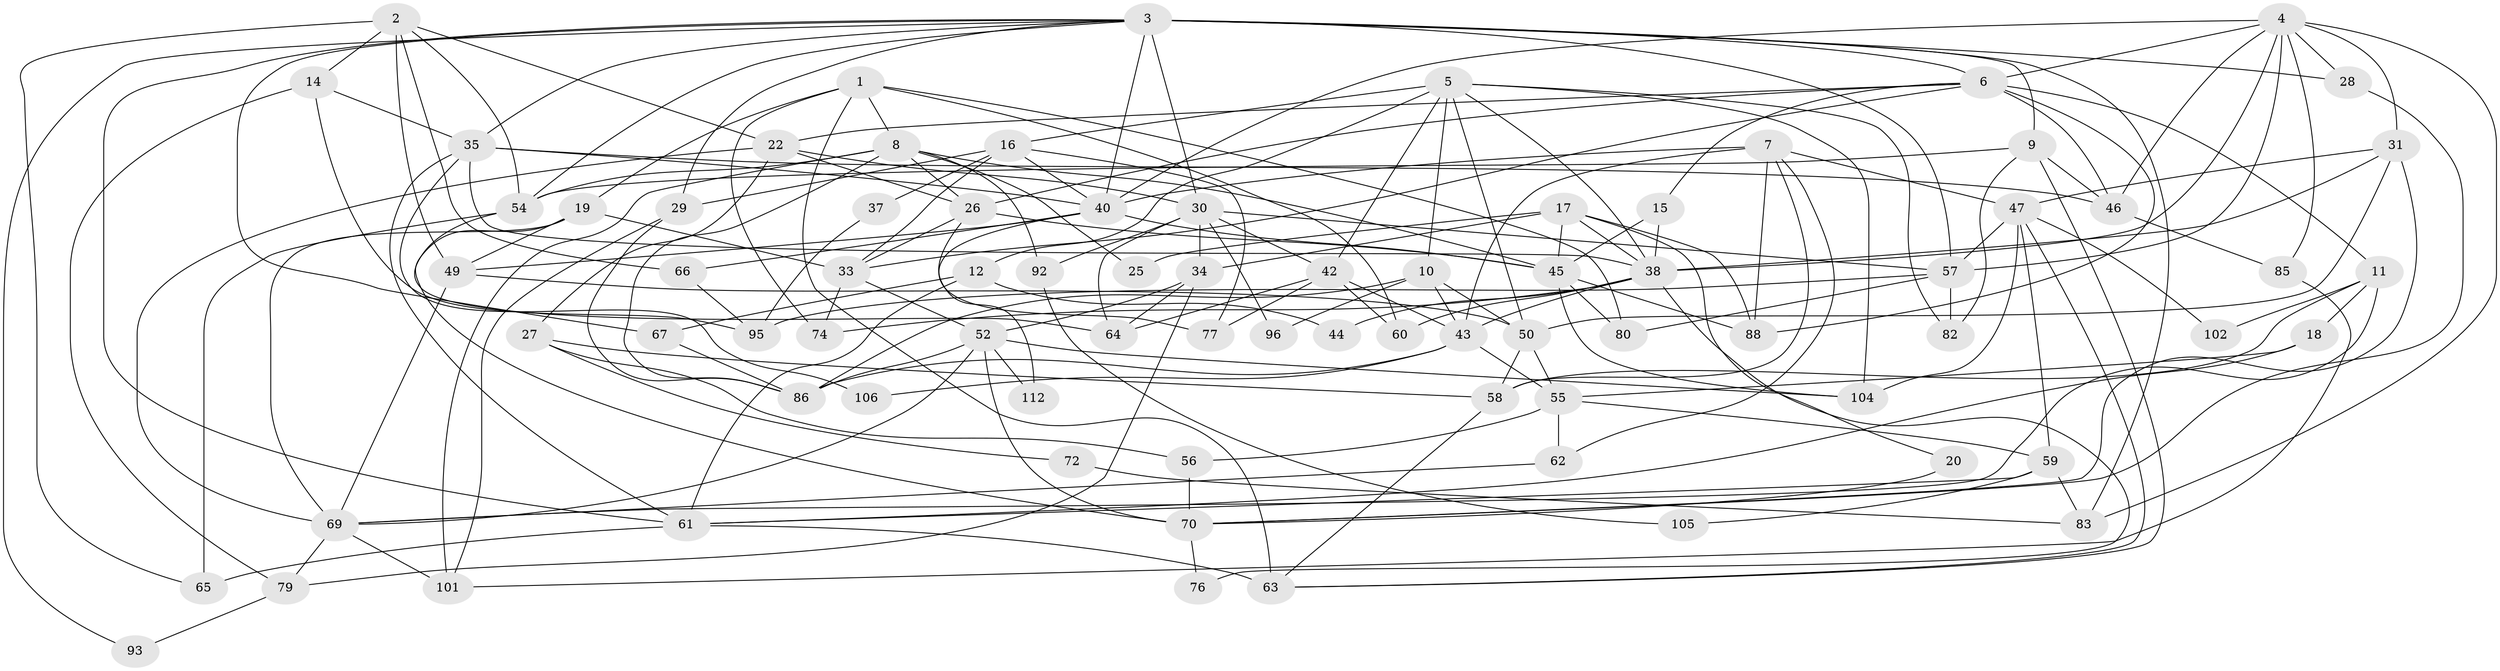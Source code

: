 // original degree distribution, {5: 0.25210084033613445, 6: 0.10084033613445378, 10: 0.008403361344537815, 4: 0.19327731092436976, 3: 0.24369747899159663, 2: 0.17647058823529413, 9: 0.008403361344537815, 7: 0.01680672268907563}
// Generated by graph-tools (version 1.1) at 2025/11/02/27/25 16:11:23]
// undirected, 79 vertices, 193 edges
graph export_dot {
graph [start="1"]
  node [color=gray90,style=filled];
  1 [super="+13"];
  2 [super="+87"];
  3 [super="+51"];
  4 [super="+21"];
  5 [super="+23"];
  6 [super="+118"];
  7 [super="+113"];
  8 [super="+68"];
  9 [super="+53"];
  10 [super="+48"];
  11 [super="+32"];
  12 [super="+39"];
  14 [super="+107"];
  15;
  16;
  17 [super="+24"];
  18;
  19;
  20;
  22 [super="+36"];
  25;
  26 [super="+81"];
  27 [super="+115"];
  28 [super="+103"];
  29 [super="+116"];
  30 [super="+110"];
  31;
  33 [super="+119"];
  34;
  35 [super="+89"];
  37;
  38 [super="+91"];
  40 [super="+41"];
  42 [super="+117"];
  43 [super="+73"];
  44;
  45 [super="+97"];
  46 [super="+84"];
  47 [super="+99"];
  49;
  50 [super="+75"];
  52 [super="+100"];
  54 [super="+94"];
  55;
  56;
  57 [super="+114"];
  58;
  59 [super="+71"];
  60;
  61 [super="+108"];
  62;
  63 [super="+109"];
  64;
  65;
  66;
  67;
  69 [super="+90"];
  70 [super="+98"];
  72;
  74;
  76;
  77 [super="+78"];
  79;
  80;
  82;
  83;
  85;
  86 [super="+111"];
  88;
  92;
  93;
  95;
  96;
  101;
  102;
  104;
  105;
  106;
  112;
  1 -- 60;
  1 -- 19;
  1 -- 74;
  1 -- 8;
  1 -- 80;
  1 -- 63;
  2 -- 54;
  2 -- 49;
  2 -- 65;
  2 -- 66;
  2 -- 22;
  2 -- 14;
  3 -- 83;
  3 -- 9;
  3 -- 54;
  3 -- 61;
  3 -- 93;
  3 -- 67;
  3 -- 57;
  3 -- 30 [weight=2];
  3 -- 35;
  3 -- 40;
  3 -- 28;
  3 -- 6;
  3 -- 29;
  4 -- 85;
  4 -- 38;
  4 -- 40;
  4 -- 83;
  4 -- 28 [weight=2];
  4 -- 31;
  4 -- 6;
  4 -- 57;
  4 -- 46;
  5 -- 12;
  5 -- 16;
  5 -- 82;
  5 -- 50;
  5 -- 104;
  5 -- 42;
  5 -- 10;
  5 -- 38;
  6 -- 11;
  6 -- 88;
  6 -- 26;
  6 -- 22;
  6 -- 33;
  6 -- 15;
  6 -- 46;
  7 -- 62;
  7 -- 43 [weight=2];
  7 -- 88;
  7 -- 47;
  7 -- 40;
  7 -- 58;
  8 -- 101;
  8 -- 25;
  8 -- 92;
  8 -- 26;
  8 -- 86;
  8 -- 54;
  8 -- 45;
  9 -- 63;
  9 -- 82;
  9 -- 54;
  9 -- 46;
  10 -- 50;
  10 -- 86;
  10 -- 96;
  10 -- 43;
  11 -- 18 [weight=2];
  11 -- 69;
  11 -- 102;
  11 -- 58;
  12 -- 61;
  12 -- 44;
  12 -- 67;
  14 -- 79;
  14 -- 95;
  14 -- 35;
  15 -- 38;
  15 -- 45;
  16 -- 29;
  16 -- 37;
  16 -- 77;
  16 -- 33;
  16 -- 40;
  17 -- 34;
  17 -- 20;
  17 -- 88;
  17 -- 25;
  17 -- 45;
  17 -- 38;
  18 -- 55;
  18 -- 61;
  19 -- 49;
  19 -- 70;
  19 -- 69;
  19 -- 33;
  20 -- 70;
  22 -- 69;
  22 -- 26;
  22 -- 27;
  22 -- 30;
  26 -- 33;
  26 -- 77;
  26 -- 45;
  27 -- 58;
  27 -- 72;
  27 -- 56;
  28 -- 70;
  29 -- 86;
  29 -- 101;
  30 -- 34;
  30 -- 64;
  30 -- 92;
  30 -- 96;
  30 -- 42;
  30 -- 57;
  31 -- 38;
  31 -- 47;
  31 -- 70;
  31 -- 50;
  33 -- 74;
  33 -- 52;
  34 -- 64;
  34 -- 79;
  34 -- 52;
  35 -- 40;
  35 -- 106;
  35 -- 46;
  35 -- 61;
  35 -- 38;
  37 -- 95;
  38 -- 44;
  38 -- 60;
  38 -- 74;
  38 -- 76;
  38 -- 43;
  40 -- 49;
  40 -- 66;
  40 -- 112;
  40 -- 45;
  42 -- 64;
  42 -- 60;
  42 -- 77;
  42 -- 43;
  43 -- 55;
  43 -- 106;
  43 -- 86;
  45 -- 88;
  45 -- 80;
  45 -- 104;
  46 -- 85;
  47 -- 102;
  47 -- 104;
  47 -- 59;
  47 -- 57;
  47 -- 63;
  49 -- 50;
  49 -- 69;
  50 -- 55;
  50 -- 58;
  52 -- 104;
  52 -- 70;
  52 -- 112;
  52 -- 69;
  52 -- 86;
  54 -- 64;
  54 -- 65;
  55 -- 56;
  55 -- 59;
  55 -- 62;
  56 -- 70;
  57 -- 80;
  57 -- 95;
  57 -- 82;
  58 -- 63;
  59 -- 105;
  59 -- 83;
  59 -- 61;
  61 -- 65;
  61 -- 63;
  62 -- 69;
  66 -- 95;
  67 -- 86;
  69 -- 101;
  69 -- 79;
  70 -- 76;
  72 -- 83;
  79 -- 93;
  85 -- 101;
  92 -- 105;
}
